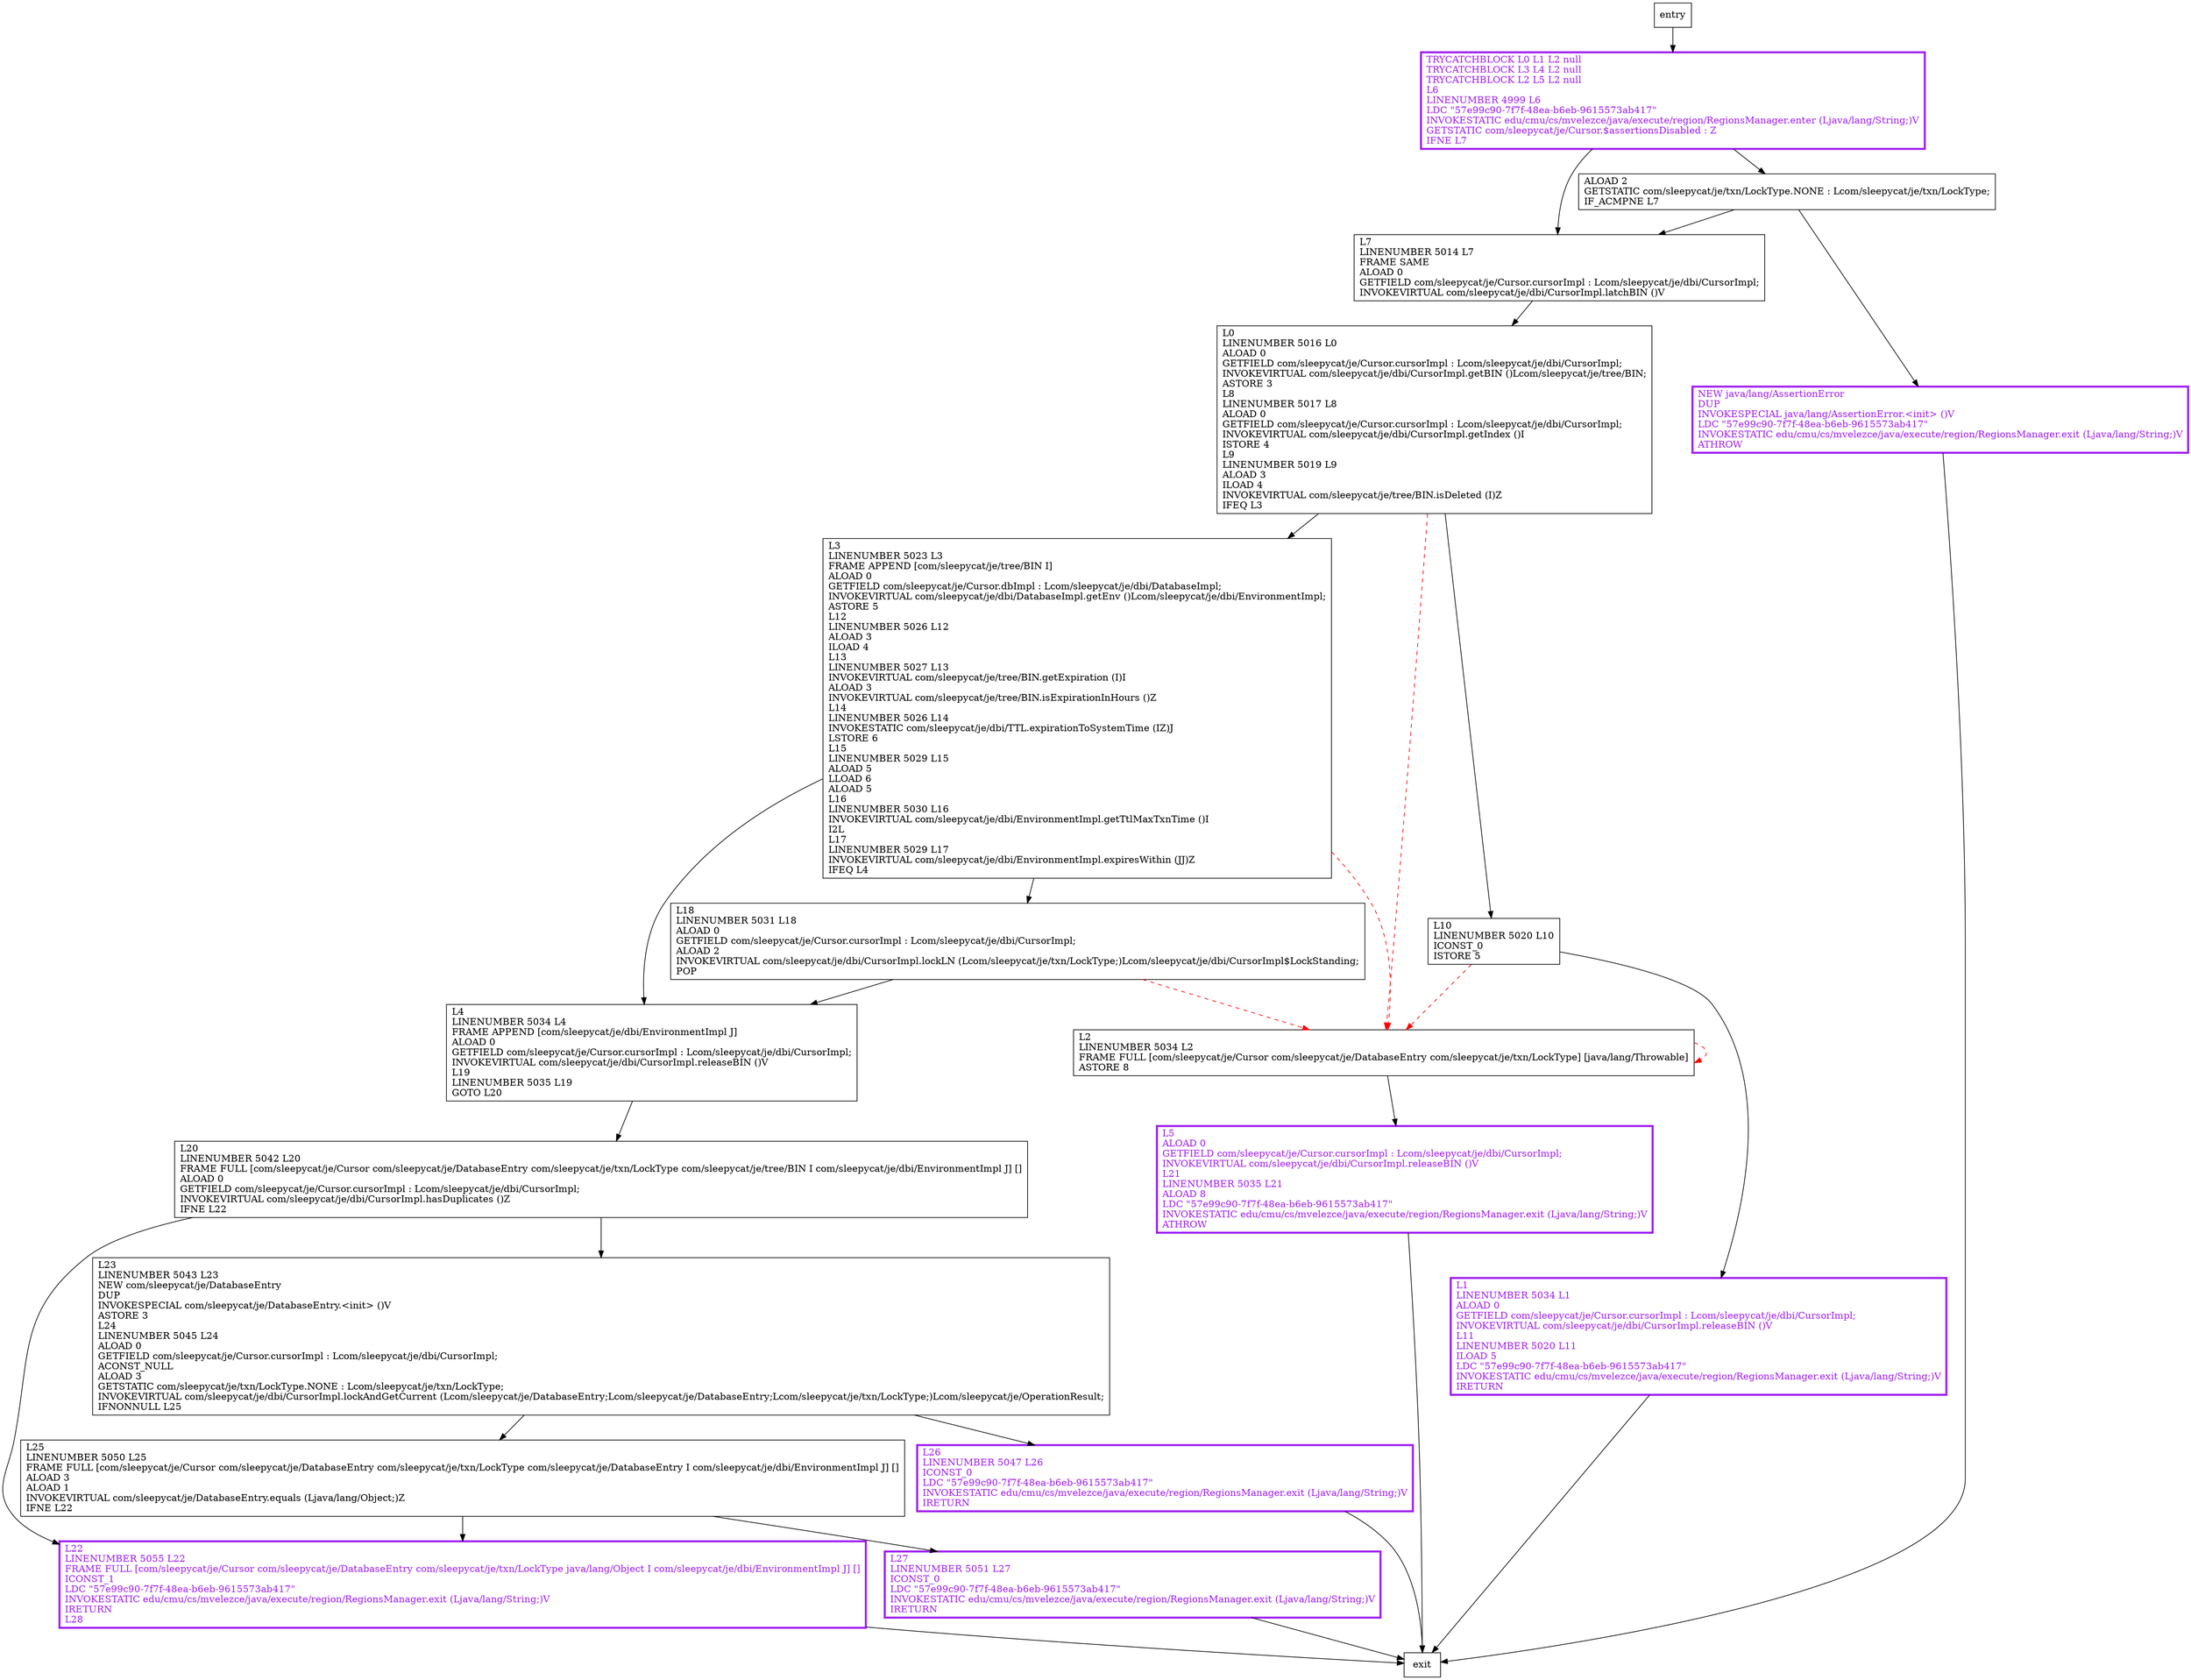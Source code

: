 digraph ensureReferenceToPrimary {
node [shape=record];
380579492 [label="L2\lLINENUMBER 5034 L2\lFRAME FULL [com/sleepycat/je/Cursor com/sleepycat/je/DatabaseEntry com/sleepycat/je/txn/LockType] [java/lang/Throwable]\lASTORE 8\l"];
1811215449 [label="L20\lLINENUMBER 5042 L20\lFRAME FULL [com/sleepycat/je/Cursor com/sleepycat/je/DatabaseEntry com/sleepycat/je/txn/LockType com/sleepycat/je/tree/BIN I com/sleepycat/je/dbi/EnvironmentImpl J] []\lALOAD 0\lGETFIELD com/sleepycat/je/Cursor.cursorImpl : Lcom/sleepycat/je/dbi/CursorImpl;\lINVOKEVIRTUAL com/sleepycat/je/dbi/CursorImpl.hasDuplicates ()Z\lIFNE L22\l"];
1944896959 [label="L18\lLINENUMBER 5031 L18\lALOAD 0\lGETFIELD com/sleepycat/je/Cursor.cursorImpl : Lcom/sleepycat/je/dbi/CursorImpl;\lALOAD 2\lINVOKEVIRTUAL com/sleepycat/je/dbi/CursorImpl.lockLN (Lcom/sleepycat/je/txn/LockType;)Lcom/sleepycat/je/dbi/CursorImpl$LockStanding;\lPOP\l"];
114041343 [label="ALOAD 2\lGETSTATIC com/sleepycat/je/txn/LockType.NONE : Lcom/sleepycat/je/txn/LockType;\lIF_ACMPNE L7\l"];
641085933 [label="L1\lLINENUMBER 5034 L1\lALOAD 0\lGETFIELD com/sleepycat/je/Cursor.cursorImpl : Lcom/sleepycat/je/dbi/CursorImpl;\lINVOKEVIRTUAL com/sleepycat/je/dbi/CursorImpl.releaseBIN ()V\lL11\lLINENUMBER 5020 L11\lILOAD 5\lLDC \"57e99c90-7f7f-48ea-b6eb-9615573ab417\"\lINVOKESTATIC edu/cmu/cs/mvelezce/java/execute/region/RegionsManager.exit (Ljava/lang/String;)V\lIRETURN\l"];
945481527 [label="L26\lLINENUMBER 5047 L26\lICONST_0\lLDC \"57e99c90-7f7f-48ea-b6eb-9615573ab417\"\lINVOKESTATIC edu/cmu/cs/mvelezce/java/execute/region/RegionsManager.exit (Ljava/lang/String;)V\lIRETURN\l"];
53538544 [label="TRYCATCHBLOCK L0 L1 L2 null\lTRYCATCHBLOCK L3 L4 L2 null\lTRYCATCHBLOCK L2 L5 L2 null\lL6\lLINENUMBER 4999 L6\lLDC \"57e99c90-7f7f-48ea-b6eb-9615573ab417\"\lINVOKESTATIC edu/cmu/cs/mvelezce/java/execute/region/RegionsManager.enter (Ljava/lang/String;)V\lGETSTATIC com/sleepycat/je/Cursor.$assertionsDisabled : Z\lIFNE L7\l"];
317457903 [label="L3\lLINENUMBER 5023 L3\lFRAME APPEND [com/sleepycat/je/tree/BIN I]\lALOAD 0\lGETFIELD com/sleepycat/je/Cursor.dbImpl : Lcom/sleepycat/je/dbi/DatabaseImpl;\lINVOKEVIRTUAL com/sleepycat/je/dbi/DatabaseImpl.getEnv ()Lcom/sleepycat/je/dbi/EnvironmentImpl;\lASTORE 5\lL12\lLINENUMBER 5026 L12\lALOAD 3\lILOAD 4\lL13\lLINENUMBER 5027 L13\lINVOKEVIRTUAL com/sleepycat/je/tree/BIN.getExpiration (I)I\lALOAD 3\lINVOKEVIRTUAL com/sleepycat/je/tree/BIN.isExpirationInHours ()Z\lL14\lLINENUMBER 5026 L14\lINVOKESTATIC com/sleepycat/je/dbi/TTL.expirationToSystemTime (IZ)J\lLSTORE 6\lL15\lLINENUMBER 5029 L15\lALOAD 5\lLLOAD 6\lALOAD 5\lL16\lLINENUMBER 5030 L16\lINVOKEVIRTUAL com/sleepycat/je/dbi/EnvironmentImpl.getTtlMaxTxnTime ()I\lI2L\lL17\lLINENUMBER 5029 L17\lINVOKEVIRTUAL com/sleepycat/je/dbi/EnvironmentImpl.expiresWithin (JJ)Z\lIFEQ L4\l"];
1824867627 [label="L27\lLINENUMBER 5051 L27\lICONST_0\lLDC \"57e99c90-7f7f-48ea-b6eb-9615573ab417\"\lINVOKESTATIC edu/cmu/cs/mvelezce/java/execute/region/RegionsManager.exit (Ljava/lang/String;)V\lIRETURN\l"];
1954385844 [label="L7\lLINENUMBER 5014 L7\lFRAME SAME\lALOAD 0\lGETFIELD com/sleepycat/je/Cursor.cursorImpl : Lcom/sleepycat/je/dbi/CursorImpl;\lINVOKEVIRTUAL com/sleepycat/je/dbi/CursorImpl.latchBIN ()V\l"];
852810008 [label="NEW java/lang/AssertionError\lDUP\lINVOKESPECIAL java/lang/AssertionError.\<init\> ()V\lLDC \"57e99c90-7f7f-48ea-b6eb-9615573ab417\"\lINVOKESTATIC edu/cmu/cs/mvelezce/java/execute/region/RegionsManager.exit (Ljava/lang/String;)V\lATHROW\l"];
348708096 [label="L10\lLINENUMBER 5020 L10\lICONST_0\lISTORE 5\l"];
2119632644 [label="L4\lLINENUMBER 5034 L4\lFRAME APPEND [com/sleepycat/je/dbi/EnvironmentImpl J]\lALOAD 0\lGETFIELD com/sleepycat/je/Cursor.cursorImpl : Lcom/sleepycat/je/dbi/CursorImpl;\lINVOKEVIRTUAL com/sleepycat/je/dbi/CursorImpl.releaseBIN ()V\lL19\lLINENUMBER 5035 L19\lGOTO L20\l"];
1769597050 [label="L5\lALOAD 0\lGETFIELD com/sleepycat/je/Cursor.cursorImpl : Lcom/sleepycat/je/dbi/CursorImpl;\lINVOKEVIRTUAL com/sleepycat/je/dbi/CursorImpl.releaseBIN ()V\lL21\lLINENUMBER 5035 L21\lALOAD 8\lLDC \"57e99c90-7f7f-48ea-b6eb-9615573ab417\"\lINVOKESTATIC edu/cmu/cs/mvelezce/java/execute/region/RegionsManager.exit (Ljava/lang/String;)V\lATHROW\l"];
755899924 [label="L23\lLINENUMBER 5043 L23\lNEW com/sleepycat/je/DatabaseEntry\lDUP\lINVOKESPECIAL com/sleepycat/je/DatabaseEntry.\<init\> ()V\lASTORE 3\lL24\lLINENUMBER 5045 L24\lALOAD 0\lGETFIELD com/sleepycat/je/Cursor.cursorImpl : Lcom/sleepycat/je/dbi/CursorImpl;\lACONST_NULL\lALOAD 3\lGETSTATIC com/sleepycat/je/txn/LockType.NONE : Lcom/sleepycat/je/txn/LockType;\lINVOKEVIRTUAL com/sleepycat/je/dbi/CursorImpl.lockAndGetCurrent (Lcom/sleepycat/je/DatabaseEntry;Lcom/sleepycat/je/DatabaseEntry;Lcom/sleepycat/je/txn/LockType;)Lcom/sleepycat/je/OperationResult;\lIFNONNULL L25\l"];
2138893350 [label="L22\lLINENUMBER 5055 L22\lFRAME FULL [com/sleepycat/je/Cursor com/sleepycat/je/DatabaseEntry com/sleepycat/je/txn/LockType java/lang/Object I com/sleepycat/je/dbi/EnvironmentImpl J] []\lICONST_1\lLDC \"57e99c90-7f7f-48ea-b6eb-9615573ab417\"\lINVOKESTATIC edu/cmu/cs/mvelezce/java/execute/region/RegionsManager.exit (Ljava/lang/String;)V\lIRETURN\lL28\l"];
1950390873 [label="L25\lLINENUMBER 5050 L25\lFRAME FULL [com/sleepycat/je/Cursor com/sleepycat/je/DatabaseEntry com/sleepycat/je/txn/LockType com/sleepycat/je/DatabaseEntry I com/sleepycat/je/dbi/EnvironmentImpl J] []\lALOAD 3\lALOAD 1\lINVOKEVIRTUAL com/sleepycat/je/DatabaseEntry.equals (Ljava/lang/Object;)Z\lIFNE L22\l"];
170712929 [label="L0\lLINENUMBER 5016 L0\lALOAD 0\lGETFIELD com/sleepycat/je/Cursor.cursorImpl : Lcom/sleepycat/je/dbi/CursorImpl;\lINVOKEVIRTUAL com/sleepycat/je/dbi/CursorImpl.getBIN ()Lcom/sleepycat/je/tree/BIN;\lASTORE 3\lL8\lLINENUMBER 5017 L8\lALOAD 0\lGETFIELD com/sleepycat/je/Cursor.cursorImpl : Lcom/sleepycat/je/dbi/CursorImpl;\lINVOKEVIRTUAL com/sleepycat/je/dbi/CursorImpl.getIndex ()I\lISTORE 4\lL9\lLINENUMBER 5019 L9\lALOAD 3\lILOAD 4\lINVOKEVIRTUAL com/sleepycat/je/tree/BIN.isDeleted (I)Z\lIFEQ L3\l"];
entry;
exit;
380579492 -> 380579492 [style=dashed, color=red]
380579492 -> 1769597050
1811215449 -> 755899924
1811215449 -> 2138893350
1944896959 -> 380579492 [style=dashed, color=red]
1944896959 -> 2119632644
114041343 -> 852810008
114041343 -> 1954385844
641085933 -> exit
945481527 -> exit
53538544 -> 114041343
53538544 -> 1954385844
317457903 -> 380579492 [style=dashed, color=red]
317457903 -> 2119632644
317457903 -> 1944896959
1824867627 -> exit
1954385844 -> 170712929
852810008 -> exit
348708096 -> 380579492 [style=dashed, color=red]
348708096 -> 641085933
entry -> 53538544
2119632644 -> 1811215449
1769597050 -> exit
755899924 -> 1950390873
755899924 -> 945481527
2138893350 -> exit
1950390873 -> 2138893350
1950390873 -> 1824867627
170712929 -> 348708096
170712929 -> 380579492 [style=dashed, color=red]
170712929 -> 317457903
852810008[fontcolor="purple", penwidth=3, color="purple"];
1769597050[fontcolor="purple", penwidth=3, color="purple"];
2138893350[fontcolor="purple", penwidth=3, color="purple"];
641085933[fontcolor="purple", penwidth=3, color="purple"];
945481527[fontcolor="purple", penwidth=3, color="purple"];
53538544[fontcolor="purple", penwidth=3, color="purple"];
1824867627[fontcolor="purple", penwidth=3, color="purple"];
}
